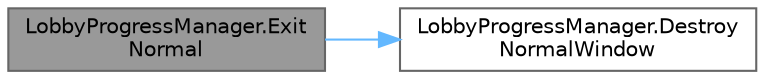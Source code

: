 digraph "LobbyProgressManager.ExitNormal"
{
 // LATEX_PDF_SIZE
  bgcolor="transparent";
  edge [fontname=Helvetica,fontsize=10,labelfontname=Helvetica,labelfontsize=10];
  node [fontname=Helvetica,fontsize=10,shape=box,height=0.2,width=0.4];
  rankdir="LR";
  Node1 [id="Node000001",label="LobbyProgressManager.Exit\lNormal",height=0.2,width=0.4,color="gray40", fillcolor="grey60", style="filled", fontcolor="black",tooltip=" "];
  Node1 -> Node2 [id="edge2_Node000001_Node000002",color="steelblue1",style="solid",tooltip=" "];
  Node2 [id="Node000002",label="LobbyProgressManager.Destroy\lNormalWindow",height=0.2,width=0.4,color="grey40", fillcolor="white", style="filled",URL="$class_lobby_progress_manager.html#a6f421f2d3bea18b4ec476ba300e376a8",tooltip=" "];
}
